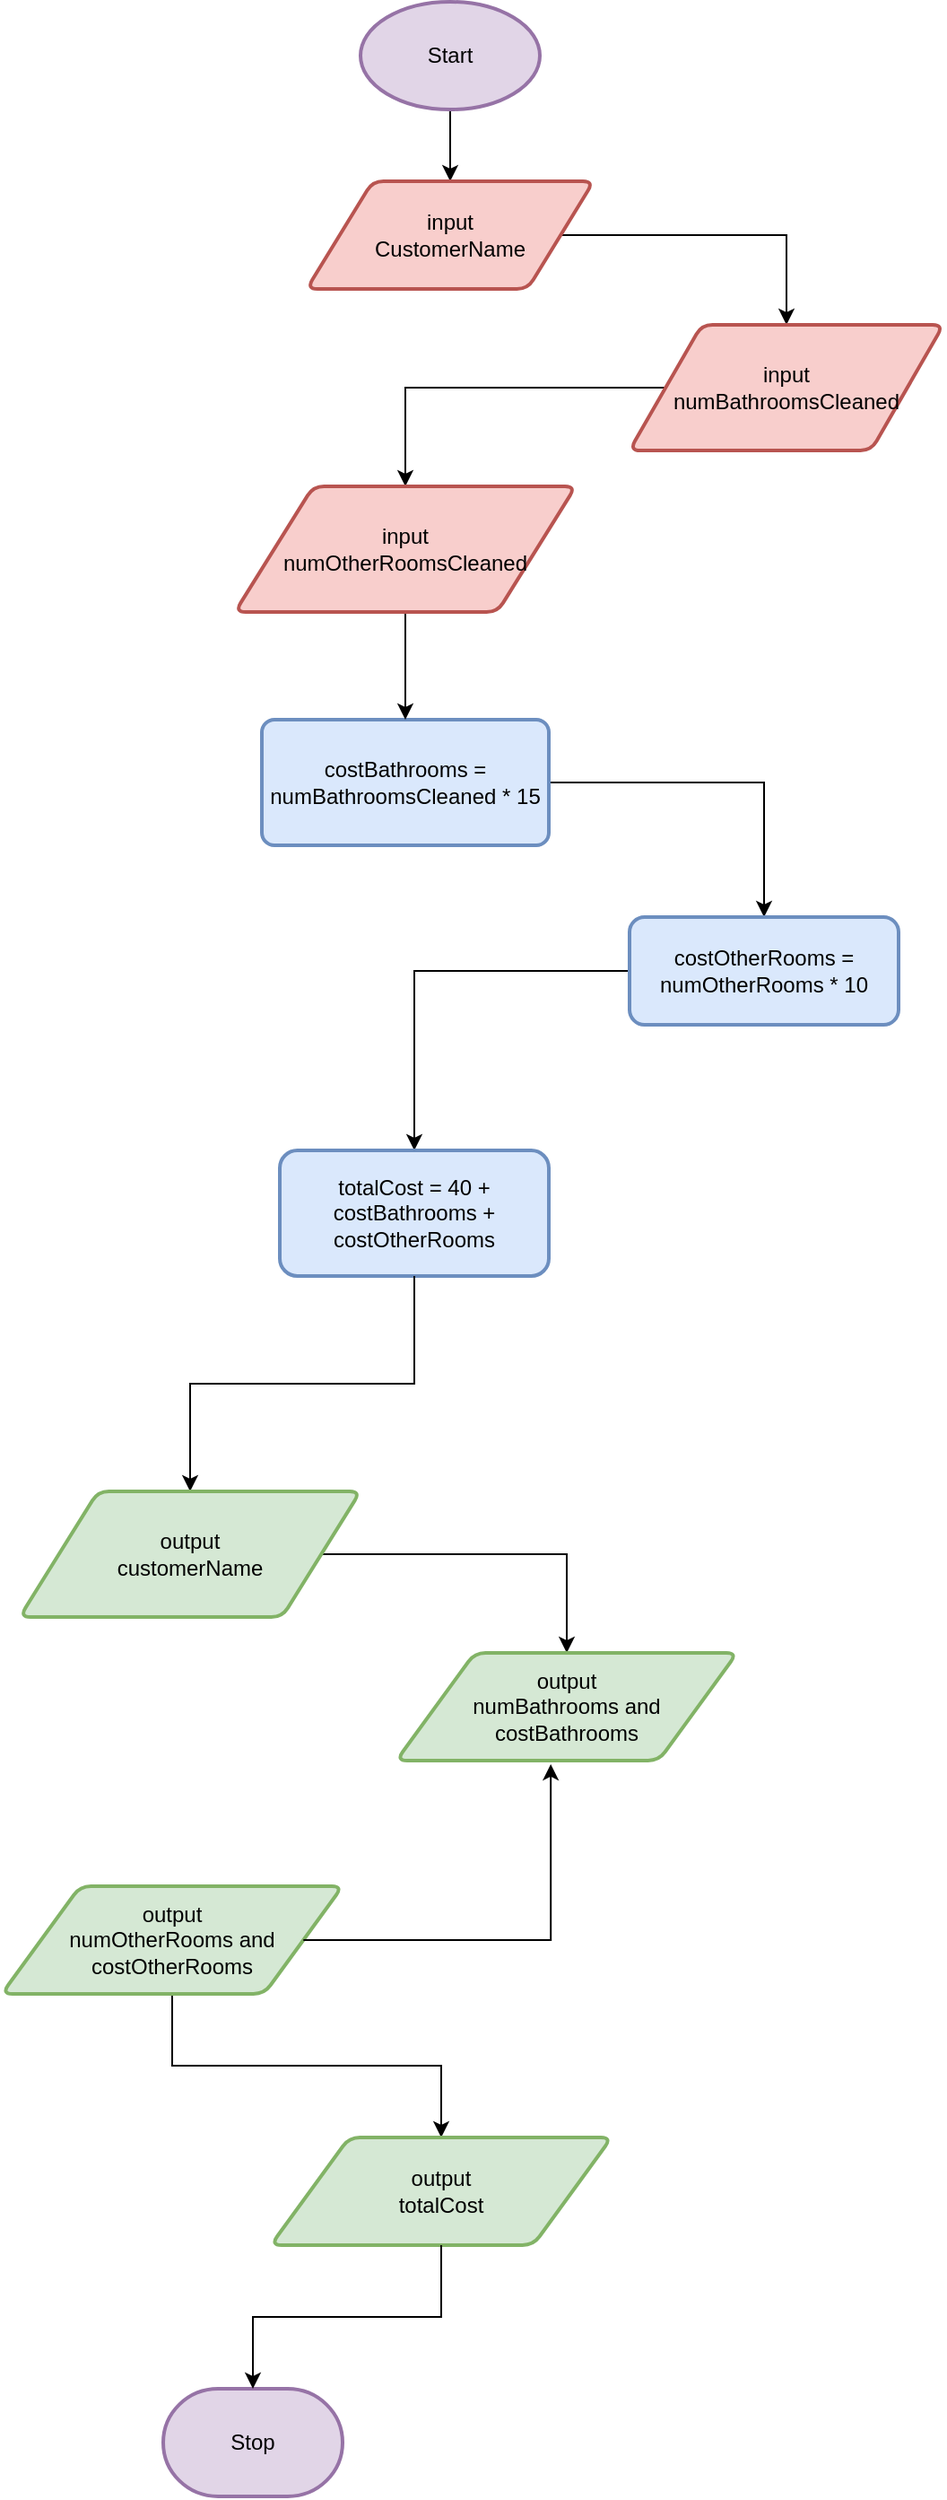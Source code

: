 <mxfile version="24.7.5">
  <diagram name="Page-1" id="8-qI8iUNCv2tnIP4cM6L">
    <mxGraphModel dx="463" dy="820" grid="1" gridSize="10" guides="1" tooltips="1" connect="1" arrows="1" fold="1" page="1" pageScale="1" pageWidth="850" pageHeight="1100" math="0" shadow="0">
      <root>
        <mxCell id="0" />
        <mxCell id="1" parent="0" />
        <mxCell id="v2ILFtmvY50MkUoZNbYE-10" value="" style="edgeStyle=orthogonalEdgeStyle;rounded=0;orthogonalLoop=1;jettySize=auto;html=1;" edge="1" parent="1" source="v2ILFtmvY50MkUoZNbYE-2" target="v2ILFtmvY50MkUoZNbYE-4">
          <mxGeometry relative="1" as="geometry" />
        </mxCell>
        <mxCell id="v2ILFtmvY50MkUoZNbYE-2" value="Start" style="strokeWidth=2;html=1;shape=mxgraph.flowchart.start_1;whiteSpace=wrap;fillColor=#e1d5e7;strokeColor=#9673a6;" vertex="1" parent="1">
          <mxGeometry x="210" y="50" width="100" height="60" as="geometry" />
        </mxCell>
        <mxCell id="v2ILFtmvY50MkUoZNbYE-3" value="Stop" style="strokeWidth=2;html=1;shape=mxgraph.flowchart.terminator;whiteSpace=wrap;fillColor=#e1d5e7;strokeColor=#9673a6;" vertex="1" parent="1">
          <mxGeometry x="100" y="1380" width="100" height="60" as="geometry" />
        </mxCell>
        <mxCell id="v2ILFtmvY50MkUoZNbYE-9" value="" style="edgeStyle=orthogonalEdgeStyle;rounded=0;orthogonalLoop=1;jettySize=auto;html=1;" edge="1" parent="1" source="v2ILFtmvY50MkUoZNbYE-4" target="v2ILFtmvY50MkUoZNbYE-8">
          <mxGeometry relative="1" as="geometry" />
        </mxCell>
        <mxCell id="v2ILFtmvY50MkUoZNbYE-4" value="&lt;div&gt;input&lt;/div&gt;&lt;div&gt;CustomerName&lt;/div&gt;" style="shape=parallelogram;html=1;strokeWidth=2;perimeter=parallelogramPerimeter;rounded=1;arcSize=12;size=0.23;whiteSpace=wrap;fillColor=#f8cecc;strokeColor=#b85450;" vertex="1" parent="1">
          <mxGeometry x="180" y="150" width="160" height="60" as="geometry" />
        </mxCell>
        <mxCell id="v2ILFtmvY50MkUoZNbYE-44" style="edgeStyle=orthogonalEdgeStyle;rounded=0;orthogonalLoop=1;jettySize=auto;html=1;" edge="1" parent="1" source="v2ILFtmvY50MkUoZNbYE-6" target="v2ILFtmvY50MkUoZNbYE-16">
          <mxGeometry relative="1" as="geometry" />
        </mxCell>
        <mxCell id="v2ILFtmvY50MkUoZNbYE-6" value="costBathrooms = numBathroomsCleaned * 15" style="rounded=1;whiteSpace=wrap;html=1;absoluteArcSize=1;arcSize=14;strokeWidth=2;fillColor=#dae8fc;strokeColor=#6c8ebf;" vertex="1" parent="1">
          <mxGeometry x="155" y="450" width="160" height="70" as="geometry" />
        </mxCell>
        <mxCell id="v2ILFtmvY50MkUoZNbYE-13" value="" style="edgeStyle=orthogonalEdgeStyle;rounded=0;orthogonalLoop=1;jettySize=auto;html=1;" edge="1" parent="1" source="v2ILFtmvY50MkUoZNbYE-8" target="v2ILFtmvY50MkUoZNbYE-12">
          <mxGeometry relative="1" as="geometry" />
        </mxCell>
        <mxCell id="v2ILFtmvY50MkUoZNbYE-8" value="input&lt;div&gt;&lt;span style=&quot;background-color: initial;&quot;&gt;numBathroomsCleaned&lt;/span&gt;&lt;/div&gt;" style="shape=parallelogram;html=1;strokeWidth=2;perimeter=parallelogramPerimeter;rounded=1;arcSize=12;size=0.23;whiteSpace=wrap;fillColor=#f8cecc;strokeColor=#b85450;" vertex="1" parent="1">
          <mxGeometry x="360" y="230" width="175" height="70" as="geometry" />
        </mxCell>
        <mxCell id="v2ILFtmvY50MkUoZNbYE-42" value="" style="edgeStyle=orthogonalEdgeStyle;rounded=0;orthogonalLoop=1;jettySize=auto;html=1;" edge="1" parent="1" source="v2ILFtmvY50MkUoZNbYE-12" target="v2ILFtmvY50MkUoZNbYE-6">
          <mxGeometry relative="1" as="geometry" />
        </mxCell>
        <mxCell id="v2ILFtmvY50MkUoZNbYE-12" value="input&lt;div&gt;numOtherRoomsCleaned&lt;/div&gt;" style="shape=parallelogram;html=1;strokeWidth=2;perimeter=parallelogramPerimeter;rounded=1;arcSize=12;size=0.23;whiteSpace=wrap;fillColor=#f8cecc;strokeColor=#b85450;" vertex="1" parent="1">
          <mxGeometry x="140" y="320" width="190" height="70" as="geometry" />
        </mxCell>
        <mxCell id="v2ILFtmvY50MkUoZNbYE-27" value="" style="edgeStyle=orthogonalEdgeStyle;rounded=0;orthogonalLoop=1;jettySize=auto;html=1;" edge="1" parent="1" source="v2ILFtmvY50MkUoZNbYE-16" target="v2ILFtmvY50MkUoZNbYE-20">
          <mxGeometry relative="1" as="geometry" />
        </mxCell>
        <mxCell id="v2ILFtmvY50MkUoZNbYE-16" value="costOtherRooms = numOtherRooms * 10" style="whiteSpace=wrap;html=1;rounded=1;arcSize=14;strokeWidth=2;fillColor=#dae8fc;strokeColor=#6c8ebf;" vertex="1" parent="1">
          <mxGeometry x="360" y="560" width="150" height="60" as="geometry" />
        </mxCell>
        <mxCell id="v2ILFtmvY50MkUoZNbYE-20" value="totalCost = 40 + costBathrooms + costOtherRooms" style="whiteSpace=wrap;html=1;rounded=1;arcSize=14;strokeWidth=2;fillColor=#dae8fc;strokeColor=#6c8ebf;" vertex="1" parent="1">
          <mxGeometry x="165" y="690" width="150" height="70" as="geometry" />
        </mxCell>
        <mxCell id="v2ILFtmvY50MkUoZNbYE-26" value="" style="edgeStyle=orthogonalEdgeStyle;rounded=0;orthogonalLoop=1;jettySize=auto;html=1;" edge="1" parent="1" source="v2ILFtmvY50MkUoZNbYE-20" target="v2ILFtmvY50MkUoZNbYE-25">
          <mxGeometry relative="1" as="geometry">
            <mxPoint x="255" y="850" as="sourcePoint" />
            <mxPoint x="255" y="980" as="targetPoint" />
          </mxGeometry>
        </mxCell>
        <mxCell id="v2ILFtmvY50MkUoZNbYE-31" value="" style="edgeStyle=orthogonalEdgeStyle;rounded=0;orthogonalLoop=1;jettySize=auto;html=1;" edge="1" parent="1" source="v2ILFtmvY50MkUoZNbYE-25" target="v2ILFtmvY50MkUoZNbYE-30">
          <mxGeometry relative="1" as="geometry" />
        </mxCell>
        <mxCell id="v2ILFtmvY50MkUoZNbYE-25" value="output&lt;div&gt;customerName&lt;/div&gt;" style="shape=parallelogram;html=1;strokeWidth=2;perimeter=parallelogramPerimeter;rounded=1;arcSize=12;size=0.23;whiteSpace=wrap;fillColor=#d5e8d4;strokeColor=#82b366;" vertex="1" parent="1">
          <mxGeometry x="20" y="880" width="190" height="70" as="geometry" />
        </mxCell>
        <mxCell id="v2ILFtmvY50MkUoZNbYE-30" value="output&lt;div&gt;numBathrooms and costBathrooms&lt;/div&gt;" style="shape=parallelogram;html=1;strokeWidth=2;perimeter=parallelogramPerimeter;rounded=1;arcSize=12;size=0.23;whiteSpace=wrap;fillColor=#d5e8d4;strokeColor=#82b366;" vertex="1" parent="1">
          <mxGeometry x="230" y="970" width="190" height="60" as="geometry" />
        </mxCell>
        <mxCell id="v2ILFtmvY50MkUoZNbYE-36" value="" style="edgeStyle=orthogonalEdgeStyle;rounded=0;orthogonalLoop=1;jettySize=auto;html=1;" edge="1" parent="1" source="v2ILFtmvY50MkUoZNbYE-33" target="v2ILFtmvY50MkUoZNbYE-35">
          <mxGeometry relative="1" as="geometry" />
        </mxCell>
        <mxCell id="v2ILFtmvY50MkUoZNbYE-33" value="output&lt;div&gt;numOtherRooms and costOtherRooms&lt;/div&gt;" style="shape=parallelogram;html=1;strokeWidth=2;perimeter=parallelogramPerimeter;rounded=1;arcSize=12;size=0.23;whiteSpace=wrap;fillColor=#d5e8d4;strokeColor=#82b366;" vertex="1" parent="1">
          <mxGeometry x="10" y="1100" width="190" height="60" as="geometry" />
        </mxCell>
        <mxCell id="v2ILFtmvY50MkUoZNbYE-35" value="output&lt;div&gt;totalCost&lt;/div&gt;" style="shape=parallelogram;html=1;strokeWidth=2;perimeter=parallelogramPerimeter;rounded=1;arcSize=12;size=0.23;whiteSpace=wrap;fillColor=#d5e8d4;strokeColor=#82b366;" vertex="1" parent="1">
          <mxGeometry x="160" y="1240" width="190" height="60" as="geometry" />
        </mxCell>
        <mxCell id="v2ILFtmvY50MkUoZNbYE-45" style="edgeStyle=orthogonalEdgeStyle;rounded=0;orthogonalLoop=1;jettySize=auto;html=1;entryX=0.453;entryY=1.033;entryDx=0;entryDy=0;entryPerimeter=0;" edge="1" parent="1" source="v2ILFtmvY50MkUoZNbYE-33" target="v2ILFtmvY50MkUoZNbYE-30">
          <mxGeometry relative="1" as="geometry" />
        </mxCell>
        <mxCell id="v2ILFtmvY50MkUoZNbYE-47" style="edgeStyle=orthogonalEdgeStyle;rounded=0;orthogonalLoop=1;jettySize=auto;html=1;entryX=0.5;entryY=0;entryDx=0;entryDy=0;entryPerimeter=0;" edge="1" parent="1" source="v2ILFtmvY50MkUoZNbYE-35" target="v2ILFtmvY50MkUoZNbYE-3">
          <mxGeometry relative="1" as="geometry" />
        </mxCell>
      </root>
    </mxGraphModel>
  </diagram>
</mxfile>
